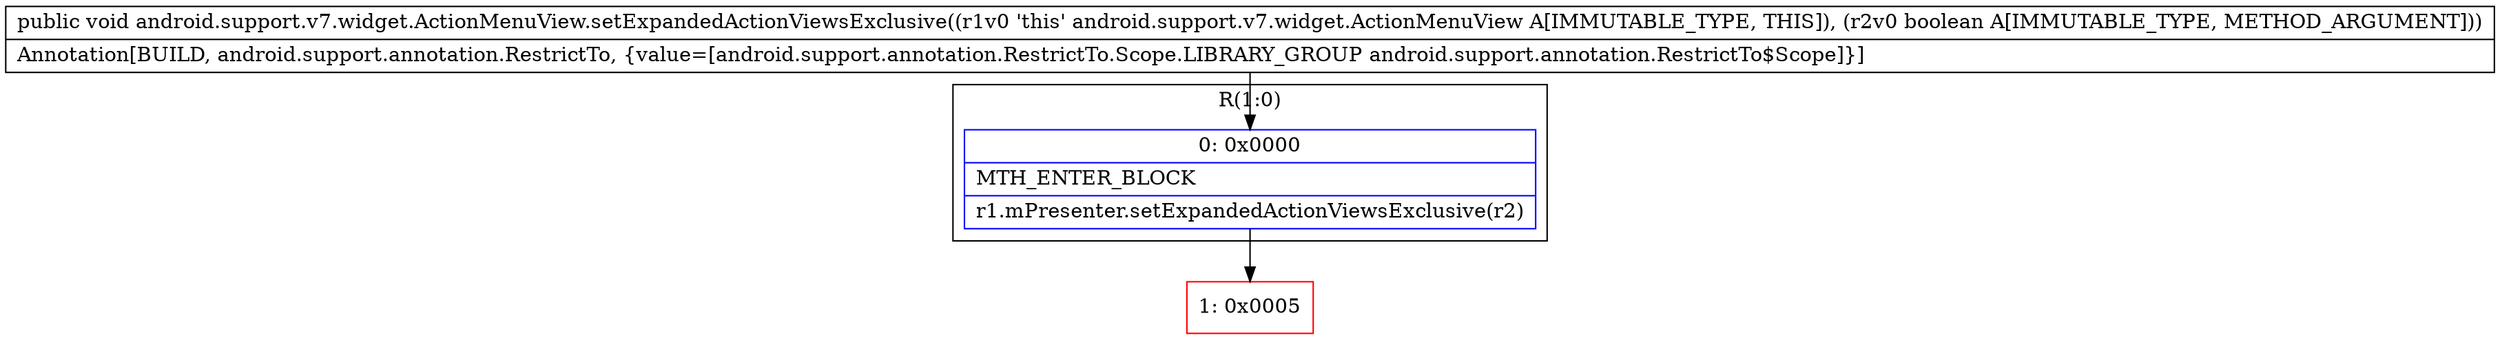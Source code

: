 digraph "CFG forandroid.support.v7.widget.ActionMenuView.setExpandedActionViewsExclusive(Z)V" {
subgraph cluster_Region_1149890015 {
label = "R(1:0)";
node [shape=record,color=blue];
Node_0 [shape=record,label="{0\:\ 0x0000|MTH_ENTER_BLOCK\l|r1.mPresenter.setExpandedActionViewsExclusive(r2)\l}"];
}
Node_1 [shape=record,color=red,label="{1\:\ 0x0005}"];
MethodNode[shape=record,label="{public void android.support.v7.widget.ActionMenuView.setExpandedActionViewsExclusive((r1v0 'this' android.support.v7.widget.ActionMenuView A[IMMUTABLE_TYPE, THIS]), (r2v0 boolean A[IMMUTABLE_TYPE, METHOD_ARGUMENT]))  | Annotation[BUILD, android.support.annotation.RestrictTo, \{value=[android.support.annotation.RestrictTo.Scope.LIBRARY_GROUP android.support.annotation.RestrictTo$Scope]\}]\l}"];
MethodNode -> Node_0;
Node_0 -> Node_1;
}

